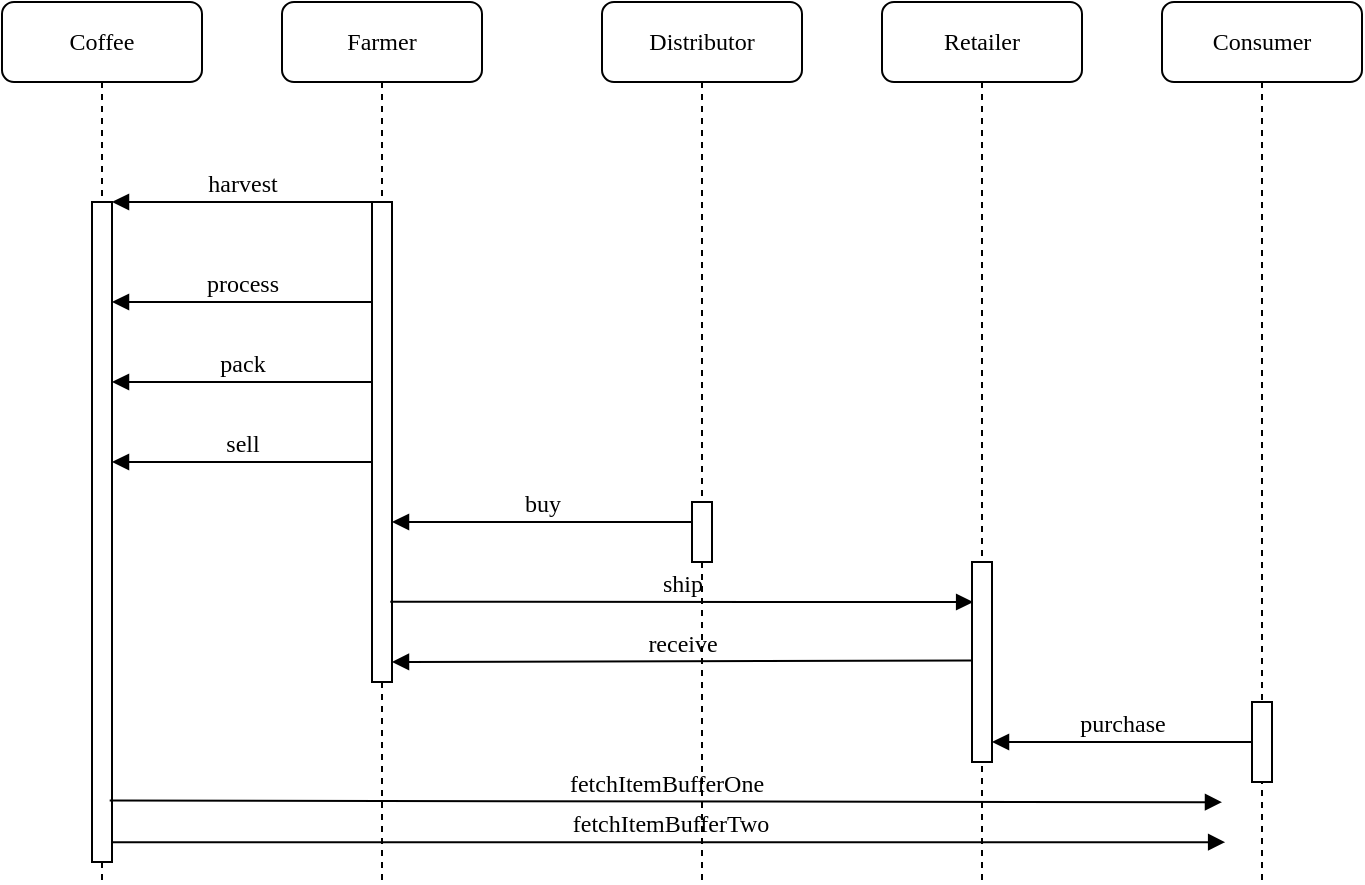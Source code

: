 <mxfile version="19.0.0" type="device"><diagram name="Page-1" id="13e1069c-82ec-6db2-03f1-153e76fe0fe0"><mxGraphModel dx="813" dy="479" grid="1" gridSize="10" guides="1" tooltips="1" connect="1" arrows="1" fold="1" page="1" pageScale="1" pageWidth="1100" pageHeight="850" background="none" math="0" shadow="0"><root><mxCell id="0"/><mxCell id="1" parent="0"/><mxCell id="7baba1c4bc27f4b0-2" value="Farmer" style="shape=umlLifeline;perimeter=lifelinePerimeter;whiteSpace=wrap;html=1;container=1;collapsible=0;recursiveResize=0;outlineConnect=0;rounded=1;shadow=0;comic=0;labelBackgroundColor=none;strokeWidth=1;fontFamily=Verdana;fontSize=12;align=center;" parent="1" vertex="1"><mxGeometry x="240" y="80" width="100" height="440" as="geometry"/></mxCell><mxCell id="7baba1c4bc27f4b0-10" value="" style="html=1;points=[];perimeter=orthogonalPerimeter;rounded=0;shadow=0;comic=0;labelBackgroundColor=none;strokeWidth=1;fontFamily=Verdana;fontSize=12;align=center;" parent="7baba1c4bc27f4b0-2" vertex="1"><mxGeometry x="45" y="100" width="10" height="240" as="geometry"/></mxCell><mxCell id="BtkN8RNUZZ-iP0v6--EQ-2" value="pack" style="html=1;verticalAlign=bottom;endArrow=block;entryX=0;entryY=0;labelBackgroundColor=none;fontFamily=Verdana;fontSize=12;edgeStyle=elbowEdgeStyle;elbow=vertical;" parent="7baba1c4bc27f4b0-2" edge="1"><mxGeometry relative="1" as="geometry"><mxPoint x="45" y="190" as="sourcePoint"/><mxPoint x="-85" y="190" as="targetPoint"/></mxGeometry></mxCell><mxCell id="BtkN8RNUZZ-iP0v6--EQ-1" value="process" style="html=1;verticalAlign=bottom;endArrow=block;entryX=0;entryY=0;labelBackgroundColor=none;fontFamily=Verdana;fontSize=12;edgeStyle=elbowEdgeStyle;elbow=vertical;" parent="7baba1c4bc27f4b0-2" edge="1"><mxGeometry relative="1" as="geometry"><mxPoint x="45" y="150" as="sourcePoint"/><mxPoint x="-85" y="150" as="targetPoint"/></mxGeometry></mxCell><mxCell id="BtkN8RNUZZ-iP0v6--EQ-3" value="sell" style="html=1;verticalAlign=bottom;endArrow=block;entryX=0;entryY=0;labelBackgroundColor=none;fontFamily=Verdana;fontSize=12;edgeStyle=elbowEdgeStyle;elbow=vertical;" parent="7baba1c4bc27f4b0-2" edge="1"><mxGeometry relative="1" as="geometry"><mxPoint x="45" y="230" as="sourcePoint"/><mxPoint x="-85" y="230" as="targetPoint"/></mxGeometry></mxCell><mxCell id="7baba1c4bc27f4b0-3" value="Distributor" style="shape=umlLifeline;perimeter=lifelinePerimeter;whiteSpace=wrap;html=1;container=1;collapsible=0;recursiveResize=0;outlineConnect=0;rounded=1;shadow=0;comic=0;labelBackgroundColor=none;strokeWidth=1;fontFamily=Verdana;fontSize=12;align=center;" parent="1" vertex="1"><mxGeometry x="400" y="80" width="100" height="440" as="geometry"/></mxCell><mxCell id="7baba1c4bc27f4b0-13" value="" style="html=1;points=[];perimeter=orthogonalPerimeter;rounded=0;shadow=0;comic=0;labelBackgroundColor=none;strokeWidth=1;fontFamily=Verdana;fontSize=12;align=center;" parent="7baba1c4bc27f4b0-3" vertex="1"><mxGeometry x="45" y="250" width="10" height="30" as="geometry"/></mxCell><mxCell id="BtkN8RNUZZ-iP0v6--EQ-5" value="buy" style="html=1;verticalAlign=bottom;endArrow=block;labelBackgroundColor=none;fontFamily=Verdana;fontSize=12;edgeStyle=elbowEdgeStyle;elbow=vertical;exitX=0;exitY=0;exitDx=0;exitDy=0;" parent="7baba1c4bc27f4b0-3" edge="1"><mxGeometry relative="1" as="geometry"><mxPoint x="45" y="260.0" as="sourcePoint"/><mxPoint x="-105" y="260" as="targetPoint"/></mxGeometry></mxCell><mxCell id="7baba1c4bc27f4b0-4" value="Retailer" style="shape=umlLifeline;perimeter=lifelinePerimeter;whiteSpace=wrap;html=1;container=1;collapsible=0;recursiveResize=0;outlineConnect=0;rounded=1;shadow=0;comic=0;labelBackgroundColor=none;strokeWidth=1;fontFamily=Verdana;fontSize=12;align=center;" parent="1" vertex="1"><mxGeometry x="540" y="80" width="100" height="440" as="geometry"/></mxCell><mxCell id="7baba1c4bc27f4b0-5" value="Consumer" style="shape=umlLifeline;perimeter=lifelinePerimeter;whiteSpace=wrap;html=1;container=1;collapsible=0;recursiveResize=0;outlineConnect=0;rounded=1;shadow=0;comic=0;labelBackgroundColor=none;strokeWidth=1;fontFamily=Verdana;fontSize=12;align=center;" parent="1" vertex="1"><mxGeometry x="680" y="80" width="100" height="440" as="geometry"/></mxCell><mxCell id="BtkN8RNUZZ-iP0v6--EQ-8" value="purchase" style="html=1;verticalAlign=bottom;endArrow=block;labelBackgroundColor=none;fontFamily=Verdana;fontSize=12;edgeStyle=elbowEdgeStyle;elbow=vertical;exitX=0;exitY=0;exitDx=0;exitDy=0;" parent="7baba1c4bc27f4b0-5" edge="1"><mxGeometry relative="1" as="geometry"><mxPoint x="45" y="370" as="sourcePoint"/><mxPoint x="-85" y="370" as="targetPoint"/></mxGeometry></mxCell><mxCell id="7baba1c4bc27f4b0-19" value="" style="html=1;points=[];perimeter=orthogonalPerimeter;rounded=0;shadow=0;comic=0;labelBackgroundColor=none;strokeWidth=1;fontFamily=Verdana;fontSize=12;align=center;" parent="7baba1c4bc27f4b0-5" vertex="1"><mxGeometry x="45" y="350" width="10" height="40" as="geometry"/></mxCell><mxCell id="7baba1c4bc27f4b0-8" value="Coffee" style="shape=umlLifeline;perimeter=lifelinePerimeter;whiteSpace=wrap;html=1;container=1;collapsible=0;recursiveResize=0;outlineConnect=0;rounded=1;shadow=0;comic=0;labelBackgroundColor=none;strokeWidth=1;fontFamily=Verdana;fontSize=12;align=center;" parent="1" vertex="1"><mxGeometry x="100" y="80" width="100" height="440" as="geometry"/></mxCell><mxCell id="7baba1c4bc27f4b0-9" value="" style="html=1;points=[];perimeter=orthogonalPerimeter;rounded=0;shadow=0;comic=0;labelBackgroundColor=none;strokeWidth=1;fontFamily=Verdana;fontSize=12;align=center;" parent="7baba1c4bc27f4b0-8" vertex="1"><mxGeometry x="45" y="100" width="10" height="330" as="geometry"/></mxCell><mxCell id="7baba1c4bc27f4b0-16" value="" style="html=1;points=[];perimeter=orthogonalPerimeter;rounded=0;shadow=0;comic=0;labelBackgroundColor=none;strokeWidth=1;fontFamily=Verdana;fontSize=12;align=center;" parent="1" vertex="1"><mxGeometry x="585" y="360" width="10" height="100" as="geometry"/></mxCell><mxCell id="7baba1c4bc27f4b0-11" value="harvest" style="html=1;verticalAlign=bottom;endArrow=block;labelBackgroundColor=none;fontFamily=Verdana;fontSize=12;edgeStyle=elbowEdgeStyle;elbow=vertical;exitX=0;exitY=0;exitDx=0;exitDy=0;" parent="1" source="7baba1c4bc27f4b0-10" target="7baba1c4bc27f4b0-9" edge="1"><mxGeometry relative="1" as="geometry"><mxPoint x="220" y="190" as="targetPoint"/></mxGeometry></mxCell><mxCell id="BtkN8RNUZZ-iP0v6--EQ-7" value="receive" style="html=1;verticalAlign=bottom;endArrow=block;labelBackgroundColor=none;fontFamily=Verdana;fontSize=12;edgeStyle=elbowEdgeStyle;elbow=vertical;exitX=-0.029;exitY=0.493;exitDx=0;exitDy=0;exitPerimeter=0;" parent="1" edge="1" target="7baba1c4bc27f4b0-10" source="7baba1c4bc27f4b0-16"><mxGeometry relative="1" as="geometry"><mxPoint x="570" y="410" as="sourcePoint"/><Array as="points"><mxPoint x="390" y="410"/><mxPoint x="460" y="400"/></Array><mxPoint x="300" y="410" as="targetPoint"/></mxGeometry></mxCell><mxCell id="BtkN8RNUZZ-iP0v6--EQ-6" value="ship" style="html=1;verticalAlign=bottom;endArrow=block;labelBackgroundColor=none;fontFamily=Verdana;fontSize=12;edgeStyle=elbowEdgeStyle;elbow=vertical;exitX=0.914;exitY=0.833;exitDx=0;exitDy=0;exitPerimeter=0;entryX=0.057;entryY=0.207;entryDx=0;entryDy=0;entryPerimeter=0;" parent="1" edge="1" target="7baba1c4bc27f4b0-16" source="7baba1c4bc27f4b0-10"><mxGeometry relative="1" as="geometry"><mxPoint x="310" y="380" as="sourcePoint"/><Array as="points"><mxPoint x="490" y="380"/><mxPoint x="460" y="370"/></Array><mxPoint x="580" y="380" as="targetPoint"/></mxGeometry></mxCell><mxCell id="3dYB9rKctGJJWvdWjkKS-1" value="fetchItemBufferOne" style="html=1;verticalAlign=bottom;endArrow=block;labelBackgroundColor=none;fontFamily=Verdana;fontSize=12;edgeStyle=elbowEdgeStyle;elbow=vertical;exitX=0.886;exitY=0.907;exitDx=0;exitDy=0;exitPerimeter=0;" edge="1" parent="1" source="7baba1c4bc27f4b0-9"><mxGeometry relative="1" as="geometry"><mxPoint x="180.0" y="480.0" as="sourcePoint"/><Array as="points"><mxPoint x="375.86" y="480.08"/><mxPoint x="345.86" y="470.08"/></Array><mxPoint x="710" y="480" as="targetPoint"/></mxGeometry></mxCell><mxCell id="3dYB9rKctGJJWvdWjkKS-2" value="fetchItemBufferTwo" style="html=1;verticalAlign=bottom;endArrow=block;labelBackgroundColor=none;fontFamily=Verdana;fontSize=12;edgeStyle=elbowEdgeStyle;elbow=vertical;" edge="1" parent="1" source="7baba1c4bc27f4b0-9"><mxGeometry relative="1" as="geometry"><mxPoint x="160.0" y="502.28" as="sourcePoint"/><Array as="points"><mxPoint x="377.43" y="500.08"/><mxPoint x="347.43" y="490.08"/></Array><mxPoint x="711.57" y="500" as="targetPoint"/></mxGeometry></mxCell></root></mxGraphModel></diagram></mxfile>
